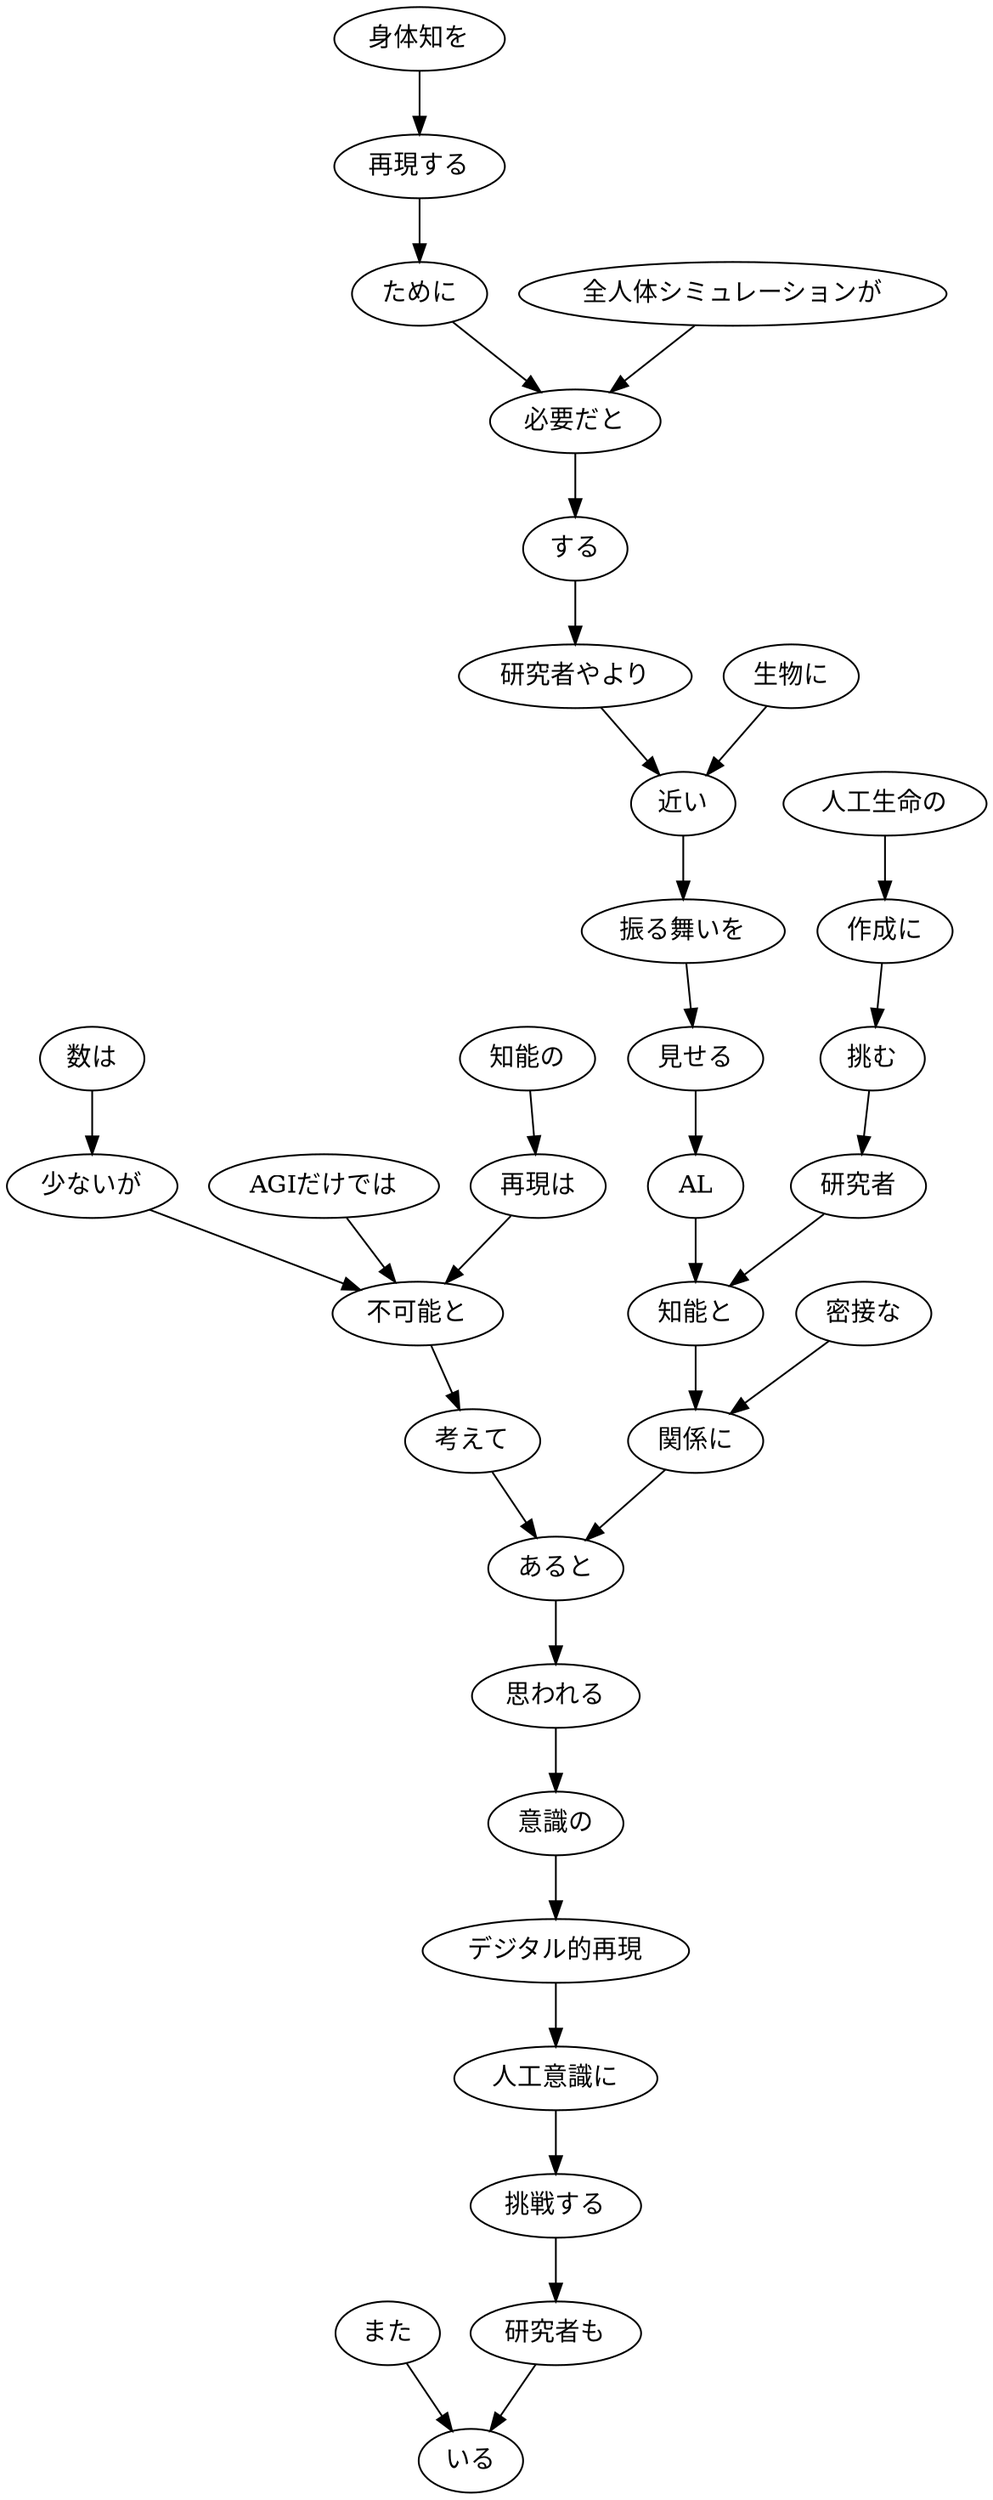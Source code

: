 // ans44
digraph {
	0 [label="また"]
	34 [label="いる"]
	0 -> 34
	1 [label="数は"]
	2 [label="少ないが"]
	1 -> 2
	2 [label="少ないが"]
	6 [label="不可能と"]
	2 -> 6
	3 [label="AGIだけでは"]
	6 [label="不可能と"]
	3 -> 6
	4 [label="知能の"]
	5 [label="再現は"]
	4 -> 5
	5 [label="再現は"]
	6 [label="不可能と"]
	5 -> 6
	6 [label="不可能と"]
	7 [label="考えて"]
	6 -> 7
	7 [label="考えて"]
	27 [label="あると"]
	7 -> 27
	8 [label="身体知を"]
	9 [label="再現する"]
	8 -> 9
	9 [label="再現する"]
	10 [label="ために"]
	9 -> 10
	10 [label="ために"]
	12 [label="必要だと"]
	10 -> 12
	11 [label="全人体シミュレーションが"]
	12 [label="必要だと"]
	11 -> 12
	12 [label="必要だと"]
	13 [label="する"]
	12 -> 13
	13 [label="する"]
	14 [label="研究者やより"]
	13 -> 14
	14 [label="研究者やより"]
	16 [label="近い"]
	14 -> 16
	15 [label="生物に"]
	16 [label="近い"]
	15 -> 16
	16 [label="近い"]
	17 [label="振る舞いを"]
	16 -> 17
	17 [label="振る舞いを"]
	18 [label="見せる"]
	17 -> 18
	18 [label="見せる"]
	19 [label=AL]
	18 -> 19
	19 [label=AL]
	24 [label="知能と"]
	19 -> 24
	20 [label="人工生命の"]
	21 [label="作成に"]
	20 -> 21
	21 [label="作成に"]
	22 [label="挑む"]
	21 -> 22
	22 [label="挑む"]
	23 [label="研究者"]
	22 -> 23
	23 [label="研究者"]
	24 [label="知能と"]
	23 -> 24
	24 [label="知能と"]
	26 [label="関係に"]
	24 -> 26
	25 [label="密接な"]
	26 [label="関係に"]
	25 -> 26
	26 [label="関係に"]
	27 [label="あると"]
	26 -> 27
	27 [label="あると"]
	28 [label="思われる"]
	27 -> 28
	28 [label="思われる"]
	29 [label="意識の"]
	28 -> 29
	29 [label="意識の"]
	30 [label="デジタル的再現"]
	29 -> 30
	30 [label="デジタル的再現"]
	31 [label="人工意識に"]
	30 -> 31
	31 [label="人工意識に"]
	32 [label="挑戦する"]
	31 -> 32
	32 [label="挑戦する"]
	33 [label="研究者も"]
	32 -> 33
	33 [label="研究者も"]
	34 [label="いる"]
	33 -> 34
}
